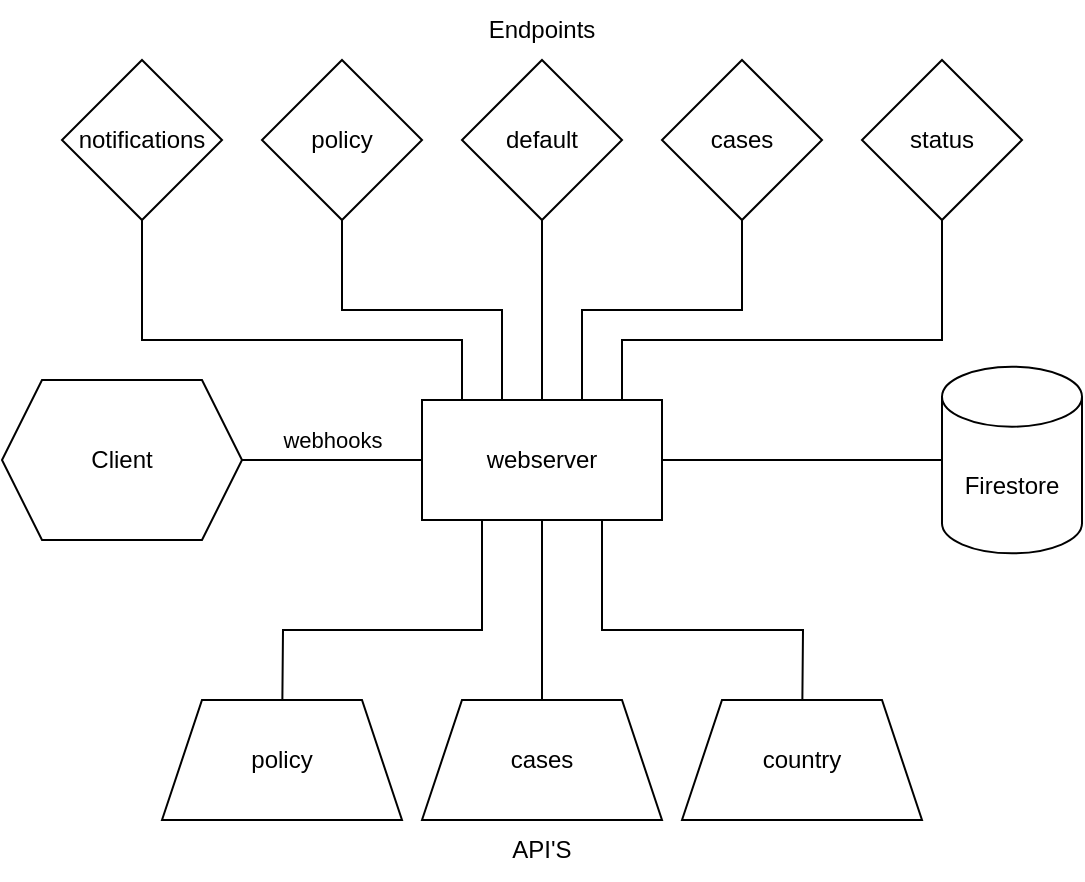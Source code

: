 <mxfile version="16.6.4" type="device"><diagram id="dav-xiHNkL5HkscQ8PCr" name="Page-1"><mxGraphModel dx="1422" dy="766" grid="1" gridSize="10" guides="1" tooltips="1" connect="1" arrows="1" fold="1" page="1" pageScale="1" pageWidth="827" pageHeight="1169" math="0" shadow="0"><root><mxCell id="0"/><mxCell id="1" parent="0"/><mxCell id="QXBCVJu6uovJl7vNeblX-12" style="edgeStyle=orthogonalEdgeStyle;rounded=0;orthogonalLoop=1;jettySize=auto;html=1;exitX=0.5;exitY=0;exitDx=0;exitDy=0;entryX=0;entryY=0.5;entryDx=0;entryDy=0;endArrow=none;endFill=0;" edge="1" parent="1" source="QXBCVJu6uovJl7vNeblX-1"><mxGeometry relative="1" as="geometry"><mxPoint x="400" y="180" as="targetPoint"/></mxGeometry></mxCell><mxCell id="QXBCVJu6uovJl7vNeblX-13" style="edgeStyle=orthogonalEdgeStyle;rounded=0;orthogonalLoop=1;jettySize=auto;html=1;exitX=0.75;exitY=0;exitDx=0;exitDy=0;entryX=0;entryY=0.5;entryDx=0;entryDy=0;endArrow=none;endFill=0;" edge="1" parent="1" source="QXBCVJu6uovJl7vNeblX-1"><mxGeometry relative="1" as="geometry"><mxPoint x="500" y="180" as="targetPoint"/><Array as="points"><mxPoint x="420" y="270"/><mxPoint x="420" y="225"/><mxPoint x="500" y="225"/></Array></mxGeometry></mxCell><mxCell id="QXBCVJu6uovJl7vNeblX-15" style="edgeStyle=orthogonalEdgeStyle;rounded=0;orthogonalLoop=1;jettySize=auto;html=1;exitX=0.25;exitY=0;exitDx=0;exitDy=0;entryX=0;entryY=0.5;entryDx=0;entryDy=0;endArrow=none;endFill=0;" edge="1" parent="1" source="QXBCVJu6uovJl7vNeblX-1"><mxGeometry relative="1" as="geometry"><mxPoint x="300" y="180" as="targetPoint"/><Array as="points"><mxPoint x="380" y="270"/><mxPoint x="380" y="225"/><mxPoint x="300" y="225"/></Array></mxGeometry></mxCell><mxCell id="QXBCVJu6uovJl7vNeblX-18" style="edgeStyle=orthogonalEdgeStyle;rounded=0;orthogonalLoop=1;jettySize=auto;html=1;exitX=1;exitY=0;exitDx=0;exitDy=0;entryX=0;entryY=0.5;entryDx=0;entryDy=0;endArrow=none;endFill=0;" edge="1" parent="1" source="QXBCVJu6uovJl7vNeblX-1"><mxGeometry relative="1" as="geometry"><mxPoint x="600" y="180" as="targetPoint"/><Array as="points"><mxPoint x="440" y="270"/><mxPoint x="440" y="240"/><mxPoint x="600" y="240"/></Array></mxGeometry></mxCell><mxCell id="QXBCVJu6uovJl7vNeblX-19" style="edgeStyle=orthogonalEdgeStyle;rounded=0;orthogonalLoop=1;jettySize=auto;html=1;exitX=0;exitY=0;exitDx=0;exitDy=0;entryX=0;entryY=0.5;entryDx=0;entryDy=0;endArrow=none;endFill=0;" edge="1" parent="1" source="QXBCVJu6uovJl7vNeblX-1"><mxGeometry relative="1" as="geometry"><mxPoint x="200" y="180" as="targetPoint"/><Array as="points"><mxPoint x="360" y="270"/><mxPoint x="360" y="240"/><mxPoint x="200" y="240"/></Array></mxGeometry></mxCell><mxCell id="QXBCVJu6uovJl7vNeblX-34" style="edgeStyle=orthogonalEdgeStyle;rounded=0;orthogonalLoop=1;jettySize=auto;html=1;exitX=0.5;exitY=1;exitDx=0;exitDy=0;entryX=0.5;entryY=0;entryDx=0;entryDy=0;endArrow=none;endFill=0;" edge="1" parent="1" source="QXBCVJu6uovJl7vNeblX-1"><mxGeometry relative="1" as="geometry"><mxPoint x="400" y="440" as="targetPoint"/></mxGeometry></mxCell><mxCell id="QXBCVJu6uovJl7vNeblX-35" style="edgeStyle=orthogonalEdgeStyle;rounded=0;orthogonalLoop=1;jettySize=auto;html=1;exitX=0.25;exitY=1;exitDx=0;exitDy=0;entryX=0.5;entryY=0;entryDx=0;entryDy=0;endArrow=none;endFill=0;" edge="1" parent="1" source="QXBCVJu6uovJl7vNeblX-1"><mxGeometry relative="1" as="geometry"><mxPoint x="270" y="440" as="targetPoint"/></mxGeometry></mxCell><mxCell id="QXBCVJu6uovJl7vNeblX-36" style="edgeStyle=orthogonalEdgeStyle;rounded=0;orthogonalLoop=1;jettySize=auto;html=1;exitX=0.75;exitY=1;exitDx=0;exitDy=0;entryX=0.5;entryY=0;entryDx=0;entryDy=0;endArrow=none;endFill=0;" edge="1" parent="1" source="QXBCVJu6uovJl7vNeblX-1"><mxGeometry relative="1" as="geometry"><mxPoint x="530" y="440" as="targetPoint"/></mxGeometry></mxCell><mxCell id="QXBCVJu6uovJl7vNeblX-41" value="webhooks" style="edgeStyle=orthogonalEdgeStyle;rounded=0;orthogonalLoop=1;jettySize=auto;html=1;exitX=0;exitY=0.5;exitDx=0;exitDy=0;entryX=1;entryY=0.5;entryDx=0;entryDy=0;endArrow=none;endFill=0;" edge="1" parent="1" source="QXBCVJu6uovJl7vNeblX-1" target="QXBCVJu6uovJl7vNeblX-40"><mxGeometry y="-10" relative="1" as="geometry"><mxPoint as="offset"/></mxGeometry></mxCell><mxCell id="QXBCVJu6uovJl7vNeblX-1" value="webserver" style="rounded=0;whiteSpace=wrap;html=1;" vertex="1" parent="1"><mxGeometry x="340" y="270" width="120" height="60" as="geometry"/></mxCell><mxCell id="QXBCVJu6uovJl7vNeblX-20" value="notifications" style="rhombus;whiteSpace=wrap;html=1;" vertex="1" parent="1"><mxGeometry x="160" y="100" width="80" height="80" as="geometry"/></mxCell><mxCell id="QXBCVJu6uovJl7vNeblX-21" value="policy" style="rhombus;whiteSpace=wrap;html=1;" vertex="1" parent="1"><mxGeometry x="260" y="100" width="80" height="80" as="geometry"/></mxCell><mxCell id="QXBCVJu6uovJl7vNeblX-22" value="default" style="rhombus;whiteSpace=wrap;html=1;" vertex="1" parent="1"><mxGeometry x="360" y="100" width="80" height="80" as="geometry"/></mxCell><mxCell id="QXBCVJu6uovJl7vNeblX-23" value="cases" style="rhombus;whiteSpace=wrap;html=1;" vertex="1" parent="1"><mxGeometry x="460" y="100" width="80" height="80" as="geometry"/></mxCell><mxCell id="QXBCVJu6uovJl7vNeblX-24" value="status" style="rhombus;whiteSpace=wrap;html=1;" vertex="1" parent="1"><mxGeometry x="560" y="100" width="80" height="80" as="geometry"/></mxCell><mxCell id="QXBCVJu6uovJl7vNeblX-26" value="Endpoints" style="text;html=1;strokeColor=none;fillColor=none;align=center;verticalAlign=middle;whiteSpace=wrap;rounded=0;" vertex="1" parent="1"><mxGeometry x="370" y="70" width="60" height="30" as="geometry"/></mxCell><mxCell id="QXBCVJu6uovJl7vNeblX-29" style="edgeStyle=orthogonalEdgeStyle;rounded=0;orthogonalLoop=1;jettySize=auto;html=1;exitX=0;exitY=0.5;exitDx=0;exitDy=0;exitPerimeter=0;entryX=1;entryY=0.5;entryDx=0;entryDy=0;endArrow=none;endFill=0;" edge="1" parent="1" source="QXBCVJu6uovJl7vNeblX-27" target="QXBCVJu6uovJl7vNeblX-1"><mxGeometry relative="1" as="geometry"/></mxCell><mxCell id="QXBCVJu6uovJl7vNeblX-27" value="Firestore" style="shape=cylinder3;whiteSpace=wrap;html=1;boundedLbl=1;backgroundOutline=1;size=15;fillColor=default;" vertex="1" parent="1"><mxGeometry x="600" y="253.34" width="70" height="93.33" as="geometry"/></mxCell><mxCell id="QXBCVJu6uovJl7vNeblX-33" value="API'S" style="text;html=1;strokeColor=none;fillColor=none;align=center;verticalAlign=middle;whiteSpace=wrap;rounded=0;" vertex="1" parent="1"><mxGeometry x="370" y="480" width="60" height="30" as="geometry"/></mxCell><mxCell id="QXBCVJu6uovJl7vNeblX-37" value="cases" style="shape=trapezoid;perimeter=trapezoidPerimeter;whiteSpace=wrap;html=1;fixedSize=1;fillColor=default;" vertex="1" parent="1"><mxGeometry x="340" y="420" width="120" height="60" as="geometry"/></mxCell><mxCell id="QXBCVJu6uovJl7vNeblX-38" value="policy" style="shape=trapezoid;perimeter=trapezoidPerimeter;whiteSpace=wrap;html=1;fixedSize=1;fillColor=default;" vertex="1" parent="1"><mxGeometry x="210" y="420" width="120" height="60" as="geometry"/></mxCell><mxCell id="QXBCVJu6uovJl7vNeblX-39" value="country" style="shape=trapezoid;perimeter=trapezoidPerimeter;whiteSpace=wrap;html=1;fixedSize=1;fillColor=default;" vertex="1" parent="1"><mxGeometry x="470" y="420" width="120" height="60" as="geometry"/></mxCell><mxCell id="QXBCVJu6uovJl7vNeblX-40" value="Client" style="shape=hexagon;perimeter=hexagonPerimeter2;whiteSpace=wrap;html=1;fixedSize=1;fillColor=default;" vertex="1" parent="1"><mxGeometry x="130" y="260" width="120" height="80" as="geometry"/></mxCell></root></mxGraphModel></diagram></mxfile>